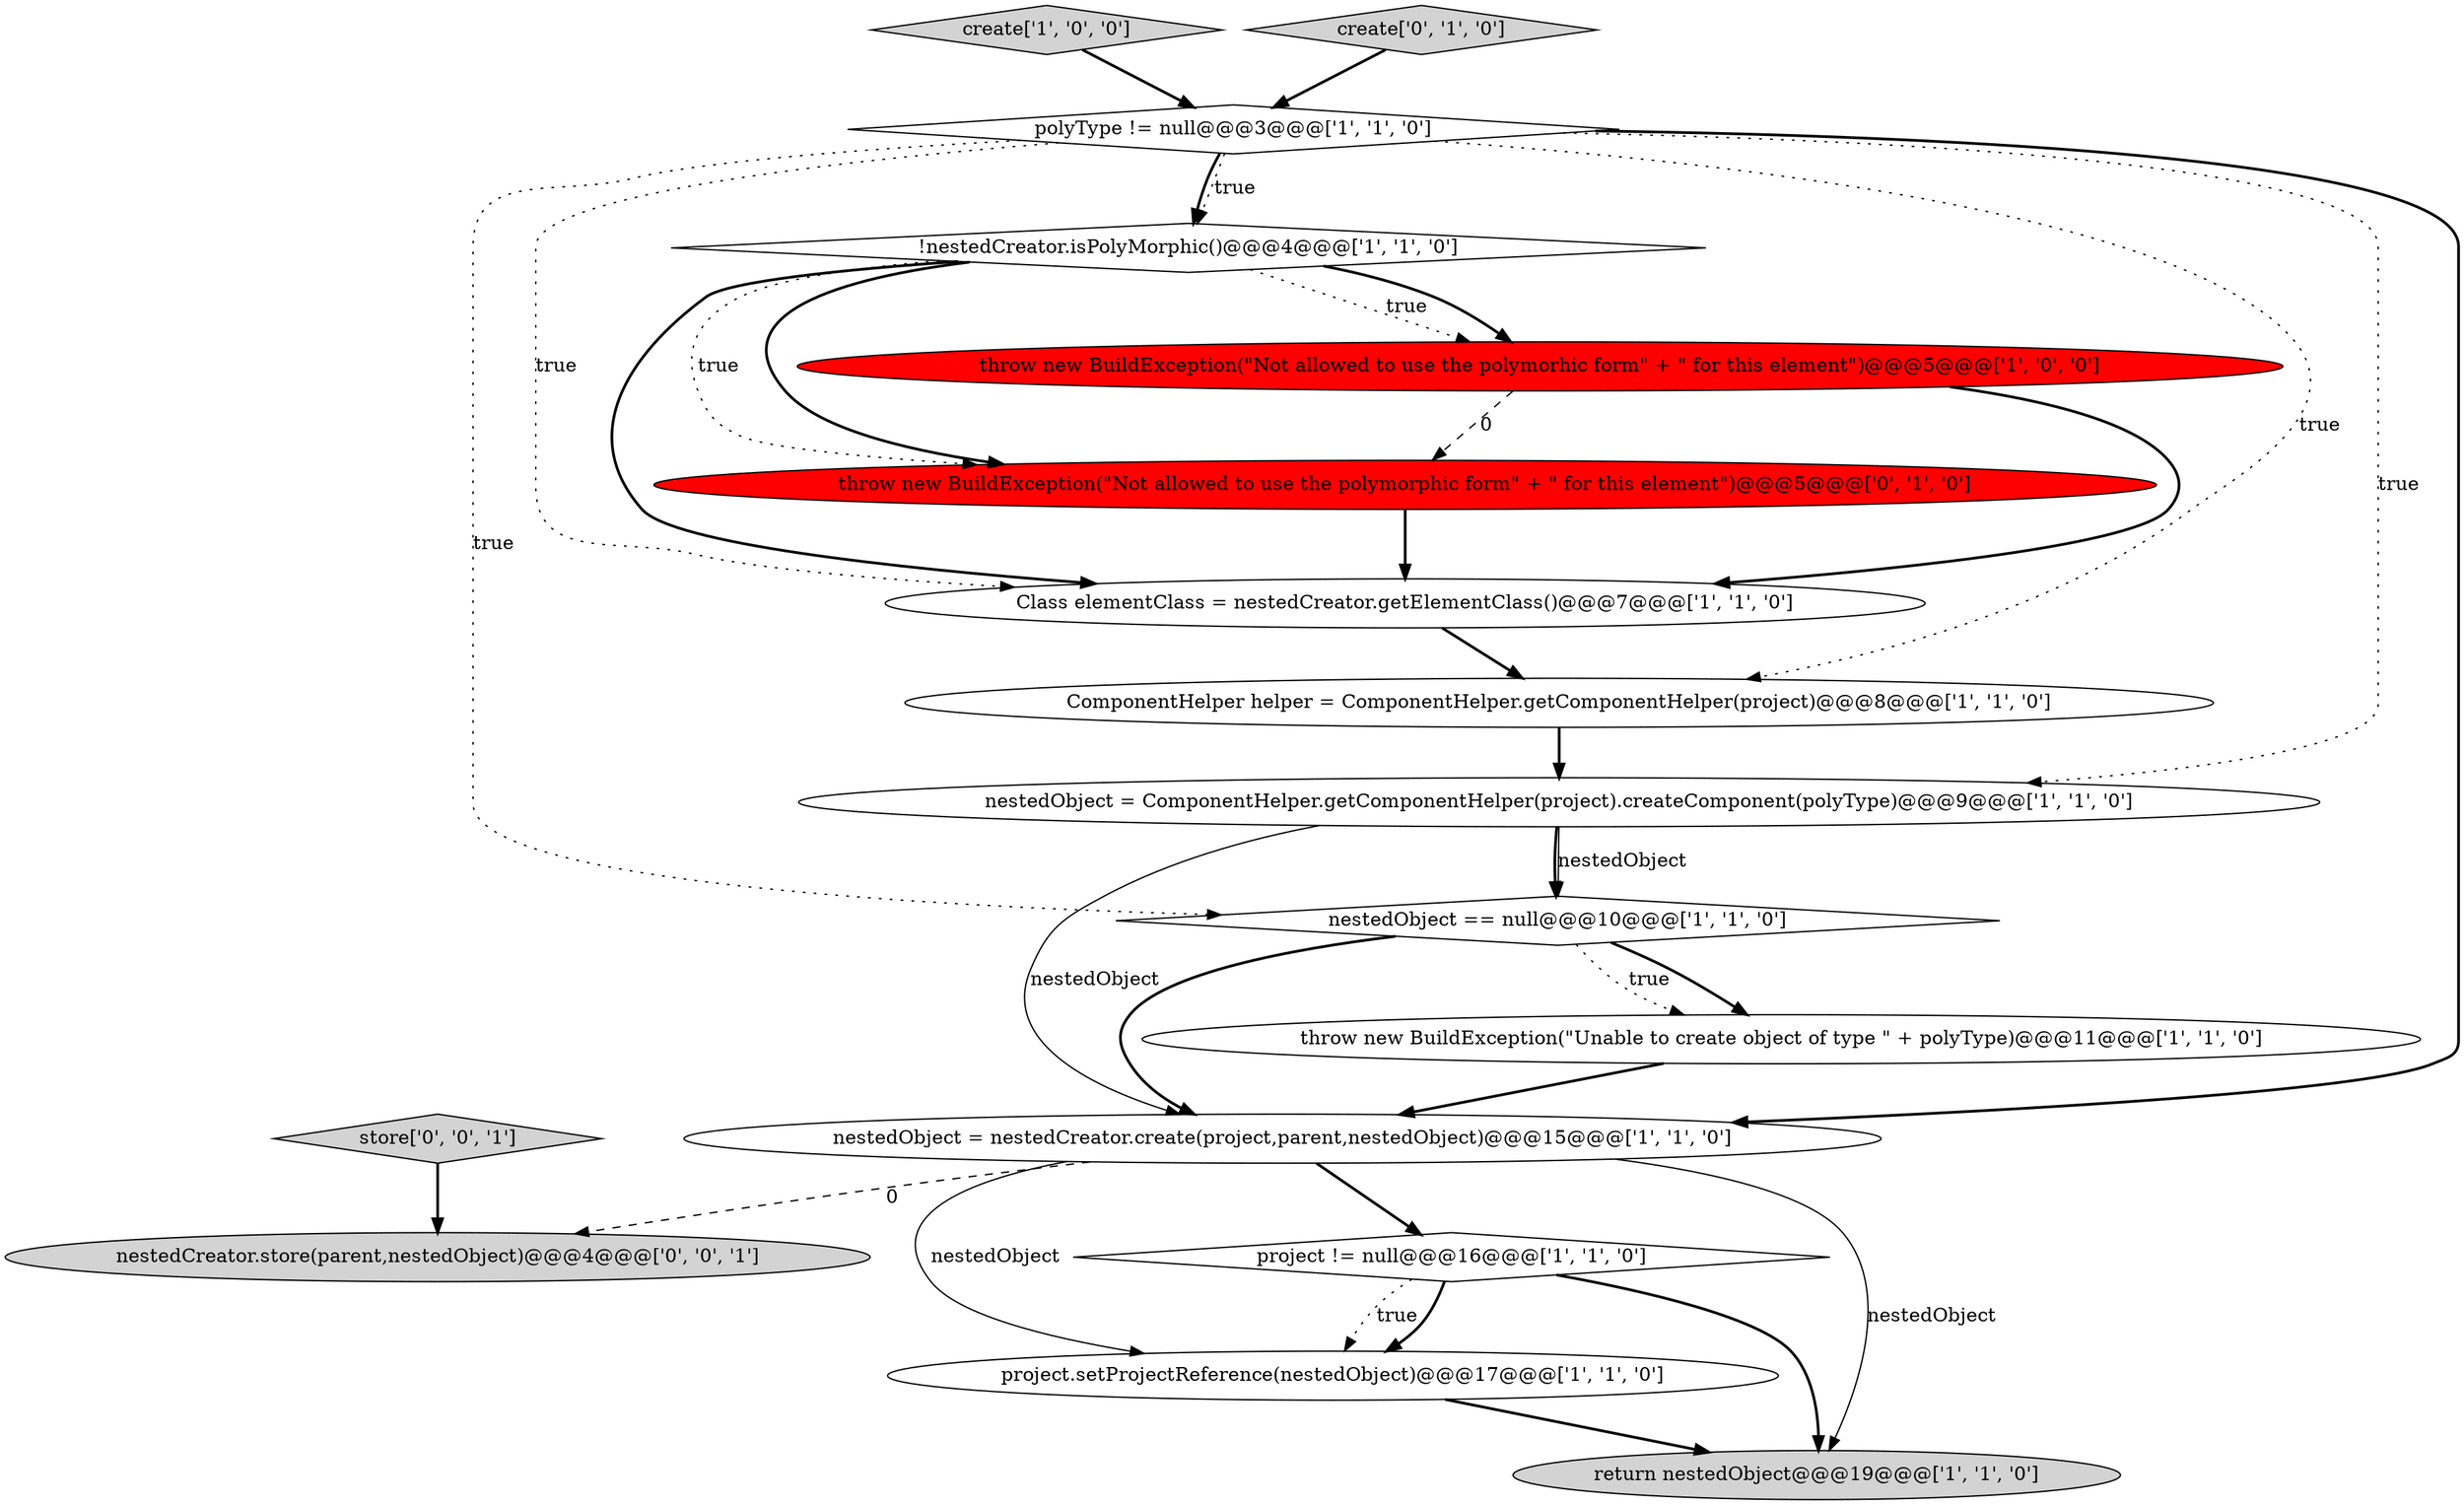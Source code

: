 digraph {
16 [style = filled, label = "store['0', '0', '1']", fillcolor = lightgray, shape = diamond image = "AAA0AAABBB3BBB"];
5 [style = filled, label = "!nestedCreator.isPolyMorphic()@@@4@@@['1', '1', '0']", fillcolor = white, shape = diamond image = "AAA0AAABBB1BBB"];
10 [style = filled, label = "nestedObject = nestedCreator.create(project,parent,nestedObject)@@@15@@@['1', '1', '0']", fillcolor = white, shape = ellipse image = "AAA0AAABBB1BBB"];
8 [style = filled, label = "project != null@@@16@@@['1', '1', '0']", fillcolor = white, shape = diamond image = "AAA0AAABBB1BBB"];
13 [style = filled, label = "throw new BuildException(\"Not allowed to use the polymorphic form\" + \" for this element\")@@@5@@@['0', '1', '0']", fillcolor = red, shape = ellipse image = "AAA1AAABBB2BBB"];
4 [style = filled, label = "project.setProjectReference(nestedObject)@@@17@@@['1', '1', '0']", fillcolor = white, shape = ellipse image = "AAA0AAABBB1BBB"];
7 [style = filled, label = "throw new BuildException(\"Not allowed to use the polymorhic form\" + \" for this element\")@@@5@@@['1', '0', '0']", fillcolor = red, shape = ellipse image = "AAA1AAABBB1BBB"];
2 [style = filled, label = "nestedObject = ComponentHelper.getComponentHelper(project).createComponent(polyType)@@@9@@@['1', '1', '0']", fillcolor = white, shape = ellipse image = "AAA0AAABBB1BBB"];
12 [style = filled, label = "return nestedObject@@@19@@@['1', '1', '0']", fillcolor = lightgray, shape = ellipse image = "AAA0AAABBB1BBB"];
0 [style = filled, label = "ComponentHelper helper = ComponentHelper.getComponentHelper(project)@@@8@@@['1', '1', '0']", fillcolor = white, shape = ellipse image = "AAA0AAABBB1BBB"];
3 [style = filled, label = "Class elementClass = nestedCreator.getElementClass()@@@7@@@['1', '1', '0']", fillcolor = white, shape = ellipse image = "AAA0AAABBB1BBB"];
15 [style = filled, label = "nestedCreator.store(parent,nestedObject)@@@4@@@['0', '0', '1']", fillcolor = lightgray, shape = ellipse image = "AAA0AAABBB3BBB"];
11 [style = filled, label = "polyType != null@@@3@@@['1', '1', '0']", fillcolor = white, shape = diamond image = "AAA0AAABBB1BBB"];
1 [style = filled, label = "create['1', '0', '0']", fillcolor = lightgray, shape = diamond image = "AAA0AAABBB1BBB"];
14 [style = filled, label = "create['0', '1', '0']", fillcolor = lightgray, shape = diamond image = "AAA0AAABBB2BBB"];
6 [style = filled, label = "throw new BuildException(\"Unable to create object of type \" + polyType)@@@11@@@['1', '1', '0']", fillcolor = white, shape = ellipse image = "AAA0AAABBB1BBB"];
9 [style = filled, label = "nestedObject == null@@@10@@@['1', '1', '0']", fillcolor = white, shape = diamond image = "AAA0AAABBB1BBB"];
5->3 [style = bold, label=""];
10->15 [style = dashed, label="0"];
16->15 [style = bold, label=""];
10->4 [style = solid, label="nestedObject"];
0->2 [style = bold, label=""];
10->12 [style = solid, label="nestedObject"];
11->9 [style = dotted, label="true"];
11->5 [style = dotted, label="true"];
2->10 [style = solid, label="nestedObject"];
2->9 [style = bold, label=""];
9->10 [style = bold, label=""];
9->6 [style = dotted, label="true"];
8->4 [style = dotted, label="true"];
7->3 [style = bold, label=""];
3->0 [style = bold, label=""];
9->6 [style = bold, label=""];
1->11 [style = bold, label=""];
5->13 [style = dotted, label="true"];
11->5 [style = bold, label=""];
2->9 [style = solid, label="nestedObject"];
11->2 [style = dotted, label="true"];
10->8 [style = bold, label=""];
13->3 [style = bold, label=""];
5->7 [style = dotted, label="true"];
11->10 [style = bold, label=""];
11->0 [style = dotted, label="true"];
6->10 [style = bold, label=""];
5->13 [style = bold, label=""];
7->13 [style = dashed, label="0"];
4->12 [style = bold, label=""];
5->7 [style = bold, label=""];
8->4 [style = bold, label=""];
11->3 [style = dotted, label="true"];
14->11 [style = bold, label=""];
8->12 [style = bold, label=""];
}
